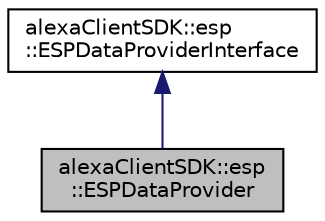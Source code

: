 digraph "alexaClientSDK::esp::ESPDataProvider"
{
  edge [fontname="Helvetica",fontsize="10",labelfontname="Helvetica",labelfontsize="10"];
  node [fontname="Helvetica",fontsize="10",shape=record];
  Node1 [label="alexaClientSDK::esp\l::ESPDataProvider",height=0.2,width=0.4,color="black", fillcolor="grey75", style="filled", fontcolor="black"];
  Node2 -> Node1 [dir="back",color="midnightblue",fontsize="10",style="solid",fontname="Helvetica"];
  Node2 [label="alexaClientSDK::esp\l::ESPDataProviderInterface",height=0.2,width=0.4,color="black", fillcolor="white", style="filled",URL="$classalexa_client_s_d_k_1_1esp_1_1_e_s_p_data_provider_interface.html"];
}
